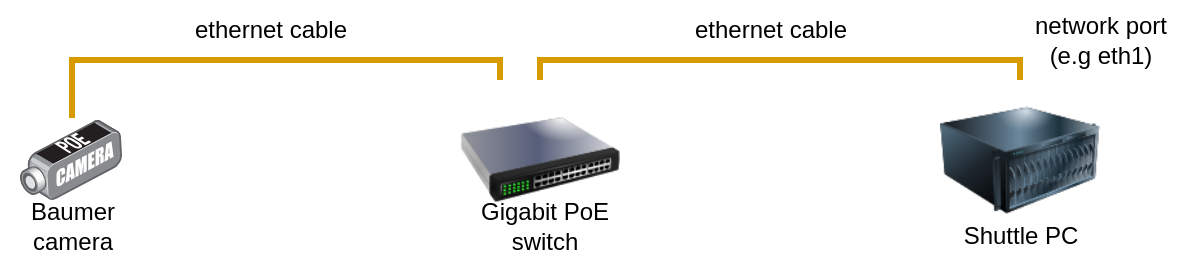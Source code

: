 <mxfile version="27.0.4">
  <diagram name="Seite-1" id="xhYnY-Ve8MBeuKR5tKBt">
    <mxGraphModel dx="1651" dy="1043" grid="1" gridSize="10" guides="1" tooltips="1" connect="1" arrows="1" fold="1" page="1" pageScale="1" pageWidth="827" pageHeight="1169" math="0" shadow="0">
      <root>
        <mxCell id="0" />
        <mxCell id="1" parent="0" />
        <mxCell id="SmuS--2kzIiVK5j-SNYN-2" value="" style="image;html=1;image=img/lib/clip_art/computers/Server_128x128.png" vertex="1" parent="1">
          <mxGeometry x="580" y="330" width="80" height="80" as="geometry" />
        </mxCell>
        <mxCell id="SmuS--2kzIiVK5j-SNYN-3" value="" style="image;html=1;image=img/lib/clip_art/networking/Switch_128x128.png" vertex="1" parent="1">
          <mxGeometry x="340" y="330" width="80" height="80" as="geometry" />
        </mxCell>
        <mxCell id="SmuS--2kzIiVK5j-SNYN-4" value="" style="image;points=[];aspect=fixed;html=1;align=center;shadow=0;dashed=0;image=img/lib/allied_telesis/security/POE_DVS_Camera.svg;" vertex="1" parent="1">
          <mxGeometry x="120" y="349.9" width="51" height="40.2" as="geometry" />
        </mxCell>
        <mxCell id="SmuS--2kzIiVK5j-SNYN-6" value="" style="endArrow=none;html=1;rounded=0;edgeStyle=orthogonalEdgeStyle;exitX=0.51;exitY=-0.022;exitDx=0;exitDy=0;exitPerimeter=0;entryX=0.25;entryY=0;entryDx=0;entryDy=0;strokeWidth=3;fillColor=#ffe6cc;strokeColor=#d79b00;" edge="1" parent="1" source="SmuS--2kzIiVK5j-SNYN-4" target="SmuS--2kzIiVK5j-SNYN-3">
          <mxGeometry width="50" height="50" relative="1" as="geometry">
            <mxPoint x="390" y="560" as="sourcePoint" />
            <mxPoint x="440" y="510" as="targetPoint" />
          </mxGeometry>
        </mxCell>
        <mxCell id="SmuS--2kzIiVK5j-SNYN-7" value="" style="endArrow=none;html=1;rounded=0;edgeStyle=orthogonalEdgeStyle;exitX=0.5;exitY=0;exitDx=0;exitDy=0;entryX=0.5;entryY=0;entryDx=0;entryDy=0;strokeWidth=3;fillColor=#ffe6cc;strokeColor=#d79b00;" edge="1" parent="1" source="SmuS--2kzIiVK5j-SNYN-3" target="SmuS--2kzIiVK5j-SNYN-2">
          <mxGeometry width="50" height="50" relative="1" as="geometry">
            <mxPoint x="380" y="479" as="sourcePoint" />
            <mxPoint x="594" y="460" as="targetPoint" />
          </mxGeometry>
        </mxCell>
        <mxCell id="SmuS--2kzIiVK5j-SNYN-8" value="Baumer&lt;br&gt;camera" style="text;html=1;align=center;verticalAlign=middle;resizable=0;points=[];autosize=1;strokeColor=none;fillColor=none;" vertex="1" parent="1">
          <mxGeometry x="110.5" y="383" width="70" height="40" as="geometry" />
        </mxCell>
        <mxCell id="SmuS--2kzIiVK5j-SNYN-9" value="Gigabit PoE&lt;br&gt;switch" style="text;html=1;align=center;verticalAlign=middle;resizable=0;points=[];autosize=1;strokeColor=none;fillColor=none;" vertex="1" parent="1">
          <mxGeometry x="337" y="383" width="90" height="40" as="geometry" />
        </mxCell>
        <mxCell id="SmuS--2kzIiVK5j-SNYN-10" value="Shuttle PC" style="text;html=1;align=center;verticalAlign=middle;resizable=0;points=[];autosize=1;strokeColor=none;fillColor=none;" vertex="1" parent="1">
          <mxGeometry x="580" y="393" width="80" height="30" as="geometry" />
        </mxCell>
        <mxCell id="SmuS--2kzIiVK5j-SNYN-11" value="ethernet cable" style="text;html=1;align=center;verticalAlign=middle;resizable=0;points=[];autosize=1;strokeColor=none;fillColor=none;" vertex="1" parent="1">
          <mxGeometry x="440" y="290" width="110" height="30" as="geometry" />
        </mxCell>
        <mxCell id="SmuS--2kzIiVK5j-SNYN-12" value="ethernet cable" style="text;html=1;align=center;verticalAlign=middle;resizable=0;points=[];autosize=1;strokeColor=none;fillColor=none;" vertex="1" parent="1">
          <mxGeometry x="190" y="290" width="110" height="30" as="geometry" />
        </mxCell>
        <mxCell id="SmuS--2kzIiVK5j-SNYN-13" value="&lt;div&gt;network port&lt;/div&gt;&lt;div&gt;(e.g eth1)&lt;/div&gt;" style="text;html=1;align=center;verticalAlign=middle;resizable=0;points=[];autosize=1;strokeColor=none;fillColor=none;" vertex="1" parent="1">
          <mxGeometry x="610" y="290" width="100" height="40" as="geometry" />
        </mxCell>
      </root>
    </mxGraphModel>
  </diagram>
</mxfile>
